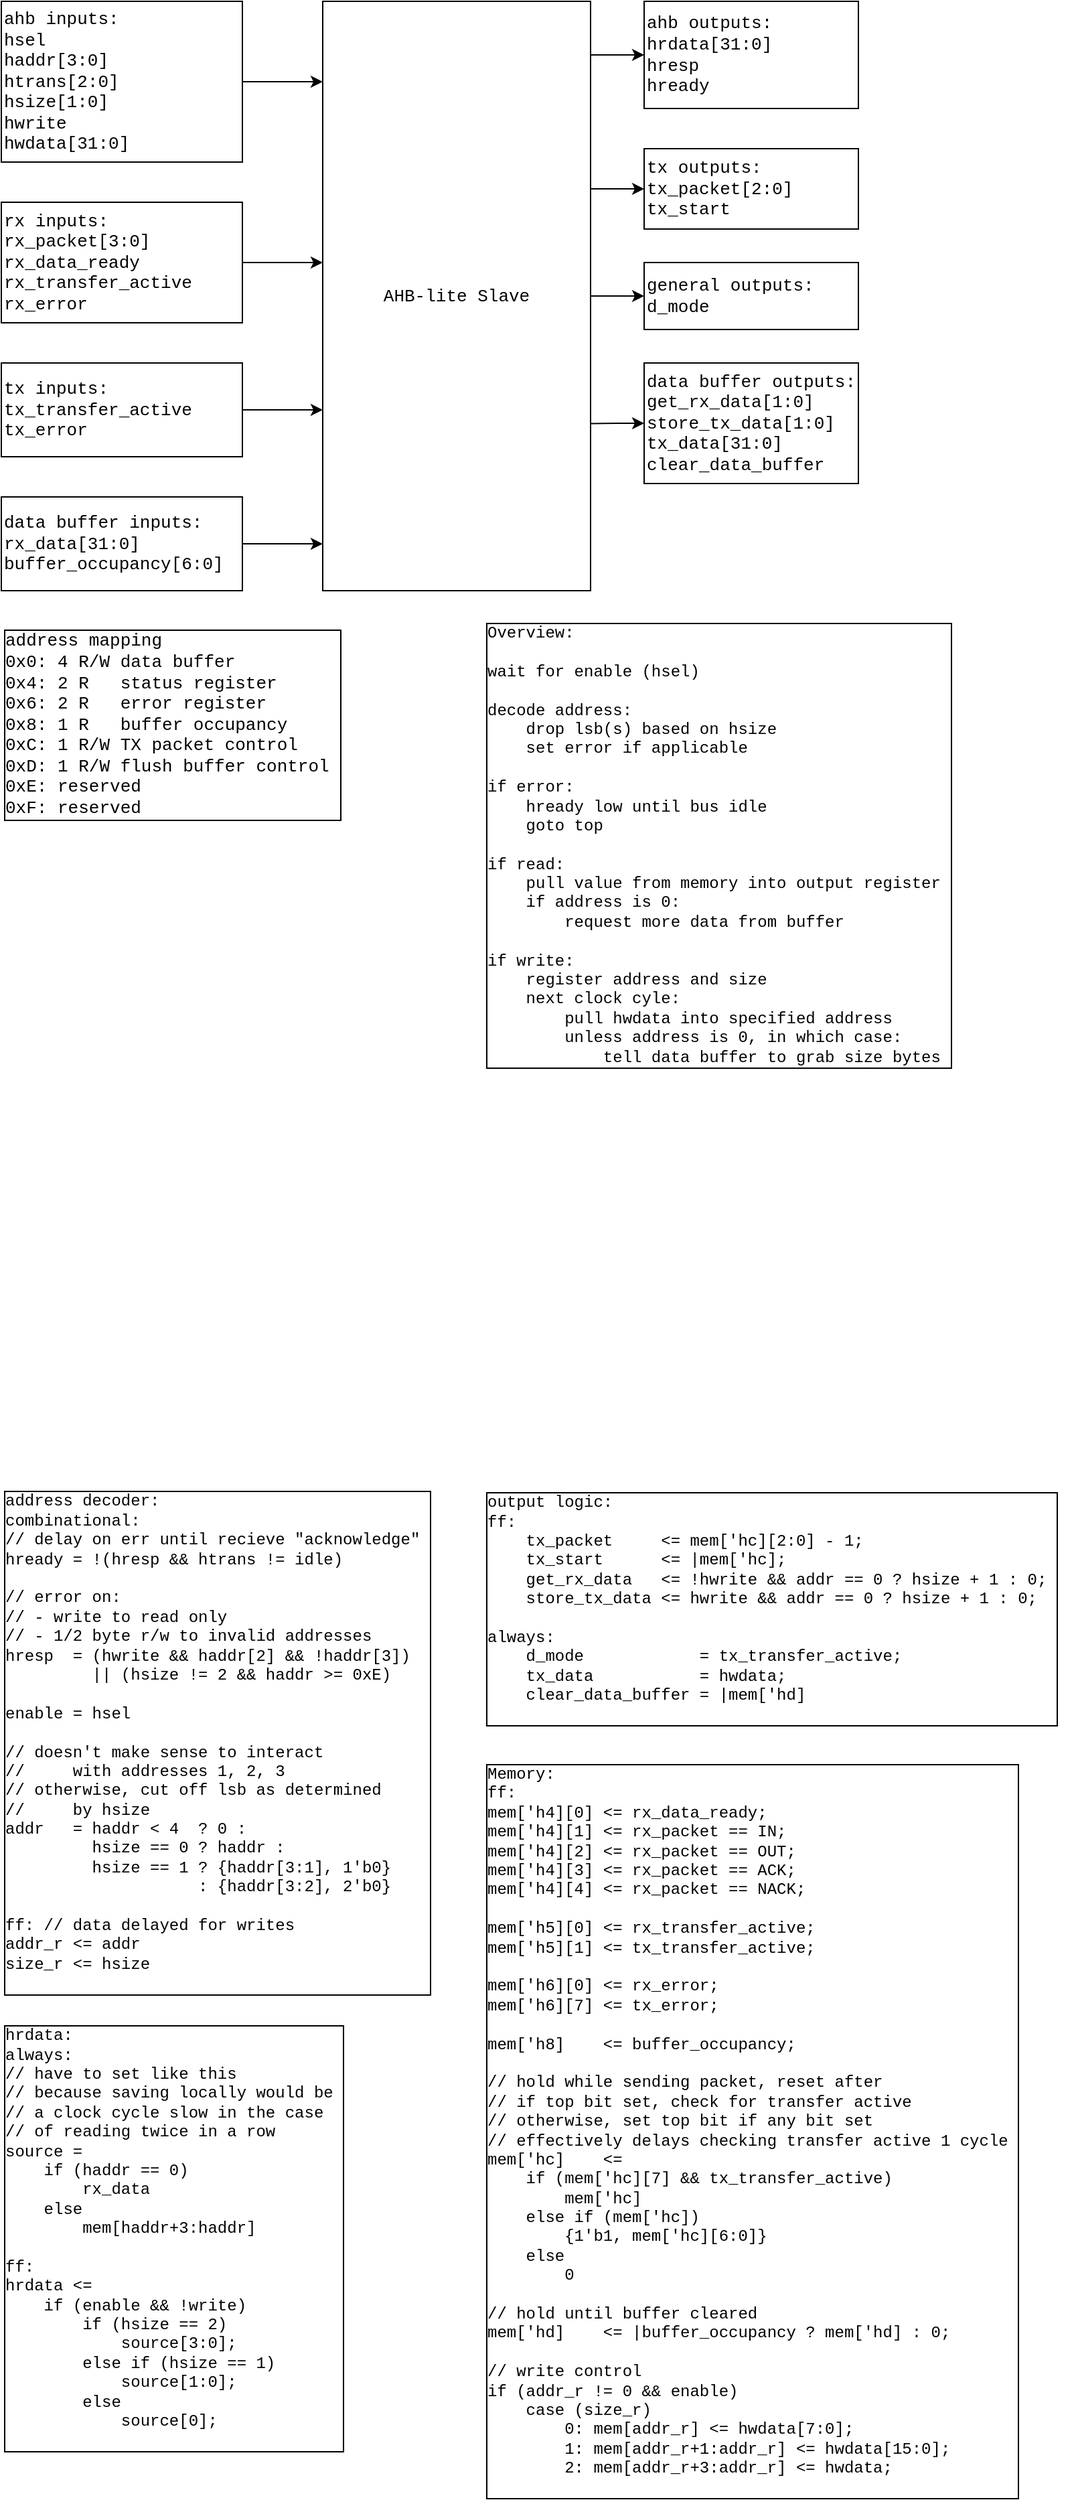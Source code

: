 <mxfile>
    <diagram id="mPhPeCEU2sq3P_vmCf37" name="Top Level">
        <mxGraphModel dx="916" dy="694" grid="1" gridSize="10" guides="1" tooltips="1" connect="1" arrows="1" fold="1" page="1" pageScale="1" pageWidth="850" pageHeight="1100" math="0" shadow="0">
            <root>
                <mxCell id="0"/>
                <mxCell id="1" parent="0"/>
                <mxCell id="12" style="edgeStyle=orthogonalEdgeStyle;html=1;exitX=1;exitY=0.5;exitDx=0;exitDy=0;fontFamily=Courier New;rounded=0;" parent="1" source="ZwhexHDq3JxU943sYQ1g-1" edge="1">
                    <mxGeometry relative="1" as="geometry">
                        <mxPoint x="280" y="100" as="targetPoint"/>
                    </mxGeometry>
                </mxCell>
                <mxCell id="ZwhexHDq3JxU943sYQ1g-1" value="&lt;div style=&quot;font-size: 13px&quot;&gt;ahb inputs:&lt;/div&gt;&lt;div style=&quot;font-size: 13px&quot;&gt;hsel&lt;/div&gt;&lt;div style=&quot;font-size: 13px&quot;&gt;haddr[3:0]&lt;/div&gt;&lt;div style=&quot;font-size: 13px&quot;&gt;htrans[2:0]&lt;/div&gt;&lt;div style=&quot;font-size: 13px&quot;&gt;hsize[1:0]&lt;/div&gt;&lt;div style=&quot;font-size: 13px&quot;&gt;hwrite&lt;/div&gt;&lt;div style=&quot;font-size: 13px&quot;&gt;hwdata[31:0]&lt;br style=&quot;font-size: 13px&quot;&gt;&lt;/div&gt;" style="whiteSpace=wrap;html=1;fontSize=13;fontFamily=Courier New;align=left;fontStyle=0" parent="1" vertex="1">
                    <mxGeometry x="40" y="40" width="180" height="120" as="geometry"/>
                </mxCell>
                <mxCell id="ZwhexHDq3JxU943sYQ1g-2" value="&lt;div style=&quot;font-size: 13px&quot;&gt;address mapping&lt;/div&gt;&lt;div style=&quot;font-size: 13px&quot;&gt;0x0: 4 R/W data buffer&lt;/div&gt;&lt;div style=&quot;font-size: 13px&quot;&gt;0x4: 2 R&amp;nbsp;&amp;nbsp; status register&lt;/div&gt;&lt;div style=&quot;font-size: 13px&quot;&gt;0x6: 2 R&amp;nbsp;&amp;nbsp; error register&lt;/div&gt;&lt;div style=&quot;font-size: 13px&quot;&gt;0x8: 1 R&amp;nbsp;&amp;nbsp; buffer occupancy&lt;/div&gt;&lt;div style=&quot;font-size: 13px&quot;&gt;0xC: 1 R/W TX packet control&lt;/div&gt;&lt;div style=&quot;font-size: 13px&quot;&gt;0xD: 1 R/W flush buffer control&amp;nbsp;&lt;br style=&quot;font-size: 13px&quot;&gt;&lt;/div&gt;&lt;div style=&quot;font-size: 13px&quot;&gt;0xE: reserved&lt;/div&gt;&lt;div style=&quot;font-size: 13px&quot;&gt;0xF: reserved&lt;/div&gt;" style="text;html=1;align=left;verticalAlign=middle;resizable=0;points=[];autosize=1;strokeColor=none;fillColor=none;fontSize=13;fontFamily=Courier New;fontStyle=0;labelBorderColor=default;" parent="1" vertex="1">
                    <mxGeometry x="40" y="505" width="270" height="150" as="geometry"/>
                </mxCell>
                <mxCell id="15" style="edgeStyle=orthogonalEdgeStyle;rounded=0;html=1;exitX=0;exitY=0.5;exitDx=0;exitDy=0;fontFamily=Courier New;endArrow=none;endFill=0;startArrow=classic;startFill=1;" parent="1" source="ZwhexHDq3JxU943sYQ1g-3" edge="1">
                    <mxGeometry relative="1" as="geometry">
                        <mxPoint x="480" y="80" as="targetPoint"/>
                    </mxGeometry>
                </mxCell>
                <mxCell id="ZwhexHDq3JxU943sYQ1g-3" value="&lt;div style=&quot;font-size: 13px;&quot;&gt;ahb outputs:&lt;/div&gt;&lt;div style=&quot;font-size: 13px;&quot;&gt;hrdata[31:0]&lt;/div&gt;&lt;div style=&quot;font-size: 13px;&quot;&gt;hresp&lt;/div&gt;&lt;div style=&quot;font-size: 13px;&quot;&gt;hready&lt;br style=&quot;font-size: 13px;&quot;&gt;&lt;/div&gt;" style="whiteSpace=wrap;html=1;fontSize=13;fontFamily=Courier New;align=left;fontStyle=0" parent="1" vertex="1">
                    <mxGeometry x="520" y="40" width="160" height="80" as="geometry"/>
                </mxCell>
                <mxCell id="13" style="edgeStyle=orthogonalEdgeStyle;rounded=0;html=1;exitX=1;exitY=0.5;exitDx=0;exitDy=0;fontFamily=Courier New;" parent="1" source="ZwhexHDq3JxU943sYQ1g-5" edge="1">
                    <mxGeometry relative="1" as="geometry">
                        <mxPoint x="280" y="235" as="targetPoint"/>
                    </mxGeometry>
                </mxCell>
                <mxCell id="ZwhexHDq3JxU943sYQ1g-5" value="&lt;div style=&quot;font-size: 13px;&quot;&gt;rx inputs:&lt;/div&gt;&lt;div style=&quot;font-size: 13px;&quot;&gt;rx_packet[3:0]&lt;/div&gt;&lt;div style=&quot;font-size: 13px;&quot;&gt;rx_data_ready&lt;/div&gt;&lt;div style=&quot;font-size: 13px;&quot;&gt;rx_transfer_active&lt;/div&gt;&lt;div style=&quot;font-size: 13px;&quot;&gt;rx_error&lt;br style=&quot;font-size: 13px;&quot;&gt;&lt;/div&gt;" style="whiteSpace=wrap;html=1;fontSize=13;fontFamily=Courier New;align=left;fontStyle=0" parent="1" vertex="1">
                    <mxGeometry x="40" y="190" width="180" height="90" as="geometry"/>
                </mxCell>
                <mxCell id="ZwhexHDq3JxU943sYQ1g-12" style="edgeStyle=orthogonalEdgeStyle;rounded=0;orthogonalLoop=1;jettySize=auto;html=1;exitX=1;exitY=0.5;exitDx=0;exitDy=0;fontFamily=Courier New;fontSize=13;fontStyle=0" parent="1" source="ZwhexHDq3JxU943sYQ1g-6" edge="1">
                    <mxGeometry relative="1" as="geometry">
                        <mxPoint x="280" y="345" as="targetPoint"/>
                    </mxGeometry>
                </mxCell>
                <mxCell id="ZwhexHDq3JxU943sYQ1g-6" value="&lt;div style=&quot;font-size: 13px;&quot;&gt;tx inputs:&lt;/div&gt;&lt;div style=&quot;font-size: 13px;&quot;&gt;tx_transfer_active&lt;/div&gt;&lt;div style=&quot;font-size: 13px;&quot;&gt;tx_error&lt;br style=&quot;font-size: 13px;&quot;&gt;&lt;/div&gt;" style="whiteSpace=wrap;html=1;fontSize=13;fontFamily=Courier New;align=left;fontStyle=0" parent="1" vertex="1">
                    <mxGeometry x="40" y="310" width="180" height="70" as="geometry"/>
                </mxCell>
                <mxCell id="16" style="edgeStyle=orthogonalEdgeStyle;rounded=0;html=1;exitX=0;exitY=0.5;exitDx=0;exitDy=0;fontFamily=Courier New;endArrow=none;endFill=0;startArrow=classic;startFill=1;" parent="1" source="ZwhexHDq3JxU943sYQ1g-7" edge="1">
                    <mxGeometry relative="1" as="geometry">
                        <mxPoint x="480" y="175.238" as="targetPoint"/>
                        <Array as="points">
                            <mxPoint x="480" y="180"/>
                        </Array>
                    </mxGeometry>
                </mxCell>
                <mxCell id="ZwhexHDq3JxU943sYQ1g-7" value="&lt;div style=&quot;font-size: 13px&quot;&gt;tx outputs:&lt;/div&gt;&lt;div style=&quot;font-size: 13px&quot;&gt;tx_packet[2:0]&lt;br style=&quot;font-size: 13px&quot;&gt;&lt;/div&gt;&lt;div style=&quot;font-size: 13px&quot;&gt;tx_start&lt;/div&gt;" style="whiteSpace=wrap;html=1;fontSize=13;fontFamily=Courier New;align=left;fontStyle=0" parent="1" vertex="1">
                    <mxGeometry x="520" y="150" width="160" height="60" as="geometry"/>
                </mxCell>
                <mxCell id="17" style="edgeStyle=orthogonalEdgeStyle;rounded=0;html=1;exitX=0;exitY=0.5;exitDx=0;exitDy=0;fontFamily=Courier New;endArrow=none;endFill=0;startArrow=classic;startFill=1;" parent="1" source="ZwhexHDq3JxU943sYQ1g-8" edge="1">
                    <mxGeometry relative="1" as="geometry">
                        <mxPoint x="480" y="255" as="targetPoint"/>
                        <Array as="points">
                            <mxPoint x="480" y="260"/>
                        </Array>
                    </mxGeometry>
                </mxCell>
                <mxCell id="ZwhexHDq3JxU943sYQ1g-8" value="&lt;div style=&quot;font-size: 13px&quot;&gt;&lt;div&gt;general outputs:&lt;/div&gt;&lt;div&gt;d_mode&lt;br&gt;&lt;/div&gt;&lt;/div&gt;" style="whiteSpace=wrap;html=1;fontSize=13;fontFamily=Courier New;align=left;fontStyle=0" parent="1" vertex="1">
                    <mxGeometry x="520" y="235" width="160" height="50" as="geometry"/>
                </mxCell>
                <mxCell id="ZwhexHDq3JxU943sYQ1g-9" value="AHB-lite Slave" style="rounded=0;whiteSpace=wrap;html=1;fontFamily=Courier New;fontSize=13;fontStyle=0" parent="1" vertex="1">
                    <mxGeometry x="280" y="40" width="200" height="440" as="geometry"/>
                </mxCell>
                <mxCell id="5" value="address decoder:&lt;br&gt;combinational:&lt;br&gt;// delay on err until recieve &quot;acknowledge&quot;&amp;nbsp;&lt;br&gt;&lt;div&gt;hready = !(hresp &amp;amp;&amp;amp; htrans != idle)&lt;/div&gt;&lt;div&gt;&lt;br&gt;&lt;/div&gt;&lt;div&gt;// error on:&lt;/div&gt;&lt;div&gt;// - write to read only&lt;/div&gt;&lt;div&gt;// - 1/2 byte r/w to invalid addresses&lt;/div&gt;&lt;div&gt;hresp&amp;nbsp; = (hwrite &amp;amp;&amp;amp;&amp;nbsp;haddr[2] &amp;amp;&amp;amp; !haddr[3])&lt;/div&gt;&lt;div&gt;&amp;nbsp; &amp;nbsp; &amp;nbsp; &amp;nbsp; &amp;nbsp;|| (hsize != 2 &amp;amp;&amp;amp; haddr &amp;gt;= 0xE)&lt;/div&gt;&lt;div&gt;&lt;br&gt;&lt;/div&gt;&lt;div&gt;&lt;div&gt;enable = hsel&lt;/div&gt;&lt;/div&gt;&lt;div&gt;&lt;br&gt;&lt;/div&gt;&lt;div&gt;// doesn't make sense to interact&lt;/div&gt;&lt;div&gt;//&amp;nbsp; &amp;nbsp; &amp;nbsp;with addresses 1, 2, 3&lt;/div&gt;&lt;div&gt;// otherwise, cut off lsb as determined&lt;/div&gt;&lt;div&gt;//&amp;nbsp; &amp;nbsp; &amp;nbsp;by hsize&lt;/div&gt;&lt;div&gt;&lt;span&gt;addr&amp;nbsp; &amp;nbsp;= haddr &amp;lt; 4&amp;nbsp; ? 0 :&lt;/span&gt;&lt;br&gt;&lt;/div&gt;&lt;div&gt;&amp;nbsp; &amp;nbsp; &amp;nbsp; &amp;nbsp; &amp;nbsp;hsize == 0 ? haddr :&lt;/div&gt;&lt;div&gt;&amp;nbsp; &amp;nbsp; &amp;nbsp; &amp;nbsp; &amp;nbsp;hsize == 1 ? {haddr[3:1], 1'b0}&lt;/div&gt;&lt;div&gt;&amp;nbsp; &amp;nbsp; &amp;nbsp; &amp;nbsp; &amp;nbsp; &amp;nbsp; &amp;nbsp; &amp;nbsp; &amp;nbsp; &amp;nbsp; : {haddr[3:2], 2'b0}&lt;/div&gt;&lt;div&gt;&lt;br&gt;&lt;/div&gt;&lt;div&gt;ff: // data delayed for writes&lt;/div&gt;&lt;div&gt;&lt;div&gt;&lt;span&gt;addr_r &amp;lt;= addr&lt;/span&gt;&lt;br&gt;&lt;/div&gt;&lt;/div&gt;&lt;div&gt;&lt;span&gt;size_r &amp;lt;= hsize&lt;/span&gt;&lt;/div&gt;&lt;div&gt;&lt;span&gt;&lt;br&gt;&lt;/span&gt;&lt;/div&gt;" style="text;html=1;align=left;verticalAlign=middle;resizable=0;points=[];autosize=1;strokeColor=none;fillColor=none;fontFamily=Courier New;labelBorderColor=default;" parent="1" vertex="1">
                    <mxGeometry x="40" y="1155" width="330" height="370" as="geometry"/>
                </mxCell>
                <mxCell id="6" value="hrdata:&lt;br&gt;always:&lt;br&gt;// have to set like this&lt;br&gt;// because saving locally would be&amp;nbsp;&lt;br&gt;// a clock cycle slow in the case&lt;br&gt;// of reading twice in a row&lt;br&gt;source =&lt;br&gt;&amp;nbsp; &amp;nbsp; if (haddr == 0)&lt;br&gt;&amp;nbsp; &amp;nbsp; &amp;nbsp; &amp;nbsp; rx_data&lt;br&gt;&amp;nbsp; &amp;nbsp; else&lt;br&gt;&amp;nbsp; &amp;nbsp; &amp;nbsp; &amp;nbsp; mem[haddr+3:haddr]&lt;br&gt;&lt;br&gt;ff:&lt;br&gt;&lt;div&gt;hrdata &amp;lt;=&amp;nbsp;&lt;/div&gt;&lt;div&gt;&amp;nbsp; &amp;nbsp; if (enable &amp;amp;&amp;amp; !write)&lt;/div&gt;&lt;div&gt;&amp;nbsp; &amp;nbsp; &amp;nbsp; &amp;nbsp; if (hsize == 2)&lt;/div&gt;&lt;div&gt;&amp;nbsp; &amp;nbsp; &amp;nbsp; &amp;nbsp; &amp;nbsp; &amp;nbsp; source[3:0];&lt;/div&gt;&lt;div&gt;&amp;nbsp; &amp;nbsp; &amp;nbsp; &amp;nbsp; else if (hsize == 1)&lt;/div&gt;&lt;div&gt;&amp;nbsp; &amp;nbsp; &amp;nbsp; &amp;nbsp; &amp;nbsp; &amp;nbsp; source[1:0];&amp;nbsp;&lt;/div&gt;&lt;div&gt;&amp;nbsp; &amp;nbsp; &amp;nbsp; &amp;nbsp; else&lt;/div&gt;&lt;div&gt;&amp;nbsp; &amp;nbsp; &amp;nbsp; &amp;nbsp; &amp;nbsp; &amp;nbsp; source[0];&lt;/div&gt;&lt;div&gt;&lt;br&gt;&lt;/div&gt;" style="text;html=1;align=left;verticalAlign=middle;resizable=0;points=[];autosize=1;strokeColor=none;fillColor=none;fontFamily=Courier New;labelBorderColor=default;" parent="1" vertex="1">
                    <mxGeometry x="40" y="1555" width="270" height="310" as="geometry"/>
                </mxCell>
                <mxCell id="7" value="Memory:&lt;br&gt;ff:&lt;br&gt;&lt;div&gt;mem['h4][0] &amp;lt;= rx_data_ready;&lt;/div&gt;&lt;div&gt;mem['h4][1] &amp;lt;= rx_packet == IN;&lt;/div&gt;&lt;div&gt;mem['h4][2] &amp;lt;= rx_packet == OUT;&lt;/div&gt;&lt;div&gt;mem['h4][3] &amp;lt;= rx_packet == ACK;&lt;/div&gt;&lt;div&gt;mem['h4][4] &amp;lt;= rx_packet == NACK;&lt;/div&gt;&lt;div&gt;&lt;br&gt;&lt;/div&gt;&lt;div&gt;mem['h5][0] &amp;lt;= rx_transfer_active;&lt;/div&gt;&lt;div&gt;mem['h5][1] &amp;lt;= tx_transfer_active;&lt;/div&gt;&lt;div&gt;&lt;br&gt;&lt;/div&gt;&lt;div&gt;mem['h6][0] &amp;lt;= rx_error;&lt;/div&gt;&lt;div&gt;mem['h6][7] &amp;lt;= tx_error;&lt;/div&gt;&lt;div&gt;&lt;br&gt;&lt;/div&gt;&lt;div&gt;mem['h8]&amp;nbsp; &amp;nbsp; &amp;lt;= buffer_occupancy;&lt;/div&gt;&lt;div&gt;&lt;br&gt;&lt;/div&gt;&lt;div&gt;// hold while sending packet, reset after&lt;/div&gt;&lt;div&gt;// if top bit set, check for transfer active&lt;/div&gt;&lt;div&gt;// otherwise, set top bit if any bit set&lt;/div&gt;&lt;div&gt;// effectively delays checking transfer active 1 cycle&amp;nbsp;&lt;/div&gt;&lt;span&gt;mem['hc]&amp;nbsp; &amp;nbsp; &amp;lt;= &lt;br&gt;&amp;nbsp; &amp;nbsp; if (mem['hc][7] &amp;amp;&amp;amp; tx_transfer_active)&lt;br&gt;&amp;nbsp; &amp;nbsp; &amp;nbsp; &amp;nbsp; mem['hc]&lt;br&gt;&amp;nbsp; &amp;nbsp; else&amp;nbsp;if (mem['hc])&lt;br&gt;&amp;nbsp; &amp;nbsp; &amp;nbsp; &amp;nbsp; {1'b1, mem['hc][6:0]}&lt;br&gt;&amp;nbsp; &amp;nbsp; else&lt;br&gt;&amp;nbsp; &amp;nbsp; &amp;nbsp; &amp;nbsp; 0&lt;br&gt;&lt;/span&gt;&lt;div&gt;&lt;br&gt;&lt;/div&gt;&lt;div&gt;// hold until buffer cleared&lt;/div&gt;&lt;div&gt;mem['hd]&amp;nbsp; &amp;nbsp; &amp;lt;= |buffer_occupancy ? mem['hd] : 0;&lt;/div&gt;&lt;div&gt;&lt;br&gt;&lt;/div&gt;&lt;div&gt;// write control&lt;/div&gt;&lt;div&gt;&lt;div&gt;if (addr_r != 0 &amp;amp;&amp;amp; enable)&lt;/div&gt;&lt;div&gt;&amp;nbsp; &amp;nbsp; case (size_r)&lt;/div&gt;&lt;div&gt;&amp;nbsp; &amp;nbsp; &amp;nbsp; &amp;nbsp; 0: mem[addr_r] &amp;lt;= hwdata[7:0];&lt;/div&gt;&lt;div&gt;&amp;nbsp; &amp;nbsp; &amp;nbsp; &amp;nbsp; 1: mem[addr_r+1:addr_r] &amp;lt;= hwdata[15:0];&lt;/div&gt;&lt;div&gt;&amp;nbsp; &amp;nbsp; &amp;nbsp; &amp;nbsp; 2: mem[addr_r+3:addr_r] &amp;lt;= hwdata;&lt;/div&gt;&lt;/div&gt;&lt;div&gt;&lt;br&gt;&lt;/div&gt;" style="text;html=1;align=left;verticalAlign=middle;resizable=0;points=[];autosize=1;strokeColor=none;fillColor=none;fontFamily=Courier New;labelBorderColor=default;spacingTop=0;" parent="1" vertex="1">
                    <mxGeometry x="400" y="1360" width="410" height="540" as="geometry"/>
                </mxCell>
                <mxCell id="18" style="edgeStyle=orthogonalEdgeStyle;rounded=0;html=1;exitX=0;exitY=0.5;exitDx=0;exitDy=0;fontFamily=Courier New;endArrow=none;endFill=0;startArrow=classic;startFill=1;" parent="1" source="8" edge="1">
                    <mxGeometry relative="1" as="geometry">
                        <mxPoint x="480" y="355.238" as="targetPoint"/>
                        <Array as="points">
                            <mxPoint x="500" y="355"/>
                            <mxPoint x="500" y="355"/>
                        </Array>
                    </mxGeometry>
                </mxCell>
                <mxCell id="8" value="&lt;div style=&quot;font-size: 13px&quot;&gt;&lt;div&gt;data buffer outputs:&lt;/div&gt;&lt;div&gt;get_rx_data[1:0]&lt;/div&gt;&lt;div&gt;store_tx_data[1:0]&lt;/div&gt;&lt;div&gt;tx_data[31:0]&lt;/div&gt;&lt;div&gt;clear_data_buffer&lt;/div&gt;&lt;/div&gt;" style="whiteSpace=wrap;html=1;fontSize=13;fontFamily=Courier New;align=left;fontStyle=0" parent="1" vertex="1">
                    <mxGeometry x="520" y="310" width="160" height="90" as="geometry"/>
                </mxCell>
                <mxCell id="14" style="edgeStyle=orthogonalEdgeStyle;rounded=0;html=1;exitX=1;exitY=0.5;exitDx=0;exitDy=0;fontFamily=Courier New;" parent="1" source="9" edge="1">
                    <mxGeometry relative="1" as="geometry">
                        <mxPoint x="280" y="445" as="targetPoint"/>
                    </mxGeometry>
                </mxCell>
                <mxCell id="9" value="&lt;div style=&quot;font-size: 13px&quot;&gt;data buffer inputs:&lt;/div&gt;&lt;div style=&quot;font-size: 13px&quot;&gt;rx_data[31:0]&lt;/div&gt;&lt;div style=&quot;font-size: 13px&quot;&gt;buffer_occupancy[6:0]&lt;/div&gt;" style="whiteSpace=wrap;html=1;fontSize=13;fontFamily=Courier New;align=left;fontStyle=0" parent="1" vertex="1">
                    <mxGeometry x="40" y="410" width="180" height="70" as="geometry"/>
                </mxCell>
                <mxCell id="19" value="output logic:&lt;br&gt;&lt;div&gt;&lt;span&gt;ff:&lt;/span&gt;&lt;/div&gt;&lt;div&gt;&lt;span&gt;&amp;nbsp; &amp;nbsp; tx_packet&amp;nbsp; &amp;nbsp; &amp;nbsp;&amp;lt;= mem['hc][2:0] - 1;&lt;/span&gt;&lt;br&gt;&lt;/div&gt;&lt;div&gt;&lt;div&gt;&amp;nbsp; &amp;nbsp; tx_start&amp;nbsp; &amp;nbsp; &amp;nbsp; &amp;lt;= |mem['hc];&lt;/div&gt;&lt;/div&gt;&lt;div&gt;&amp;nbsp; &amp;nbsp; get_rx_data&amp;nbsp; &amp;nbsp;&amp;lt;= !hwrite &amp;amp;&amp;amp; addr == 0 ? hsize + 1 : 0;&amp;nbsp;&lt;/div&gt;&lt;div&gt;&amp;nbsp; &amp;nbsp; store_tx_data &amp;lt;= hwrite &amp;amp;&amp;amp; addr == 0 ? hsize + 1 : 0;&lt;/div&gt;&lt;div&gt;&lt;br&gt;&lt;/div&gt;&lt;div&gt;always:&lt;/div&gt;&lt;div&gt;&amp;nbsp; &amp;nbsp; d_mode&amp;nbsp; &amp;nbsp; &amp;nbsp; &amp;nbsp; &amp;nbsp; &amp;nbsp; = tx_transfer_active;&lt;/div&gt;&lt;div&gt;&amp;nbsp; &amp;nbsp; tx_data&amp;nbsp; &amp;nbsp; &amp;nbsp; &amp;nbsp; &amp;nbsp; &amp;nbsp;= hwdata;&lt;/div&gt;&lt;div&gt;&amp;nbsp; &amp;nbsp; clear_data_buffer = |mem['hd]&lt;/div&gt;&lt;div&gt;&lt;br&gt;&lt;/div&gt;" style="text;html=1;align=left;verticalAlign=middle;resizable=0;points=[];autosize=1;strokeColor=none;fillColor=none;fontFamily=Courier New;labelBorderColor=default;" vertex="1" parent="1">
                    <mxGeometry x="400" y="1155" width="440" height="170" as="geometry"/>
                </mxCell>
                <mxCell id="20" value="Overview:&lt;br&gt;&lt;br&gt;wait for enable (hsel)&lt;br&gt;&lt;br&gt;decode address:&lt;br&gt;&amp;nbsp; &amp;nbsp; drop lsb(s) based on hsize&lt;br&gt;&amp;nbsp; &amp;nbsp; set error if applicable&lt;br&gt;&lt;br&gt;if error:&lt;br&gt;&amp;nbsp; &amp;nbsp; hready low until bus idle&lt;br&gt;&amp;nbsp; &amp;nbsp; goto top&lt;br&gt;&lt;br&gt;if read:&lt;br&gt;&amp;nbsp; &amp;nbsp; pull value from memory into output register&amp;nbsp;&lt;br&gt;&amp;nbsp; &amp;nbsp; if address is 0:&lt;br&gt;&amp;nbsp; &amp;nbsp; &amp;nbsp; &amp;nbsp; request more data from buffer&lt;br&gt;&lt;br&gt;if write:&lt;br&gt;&amp;nbsp; &amp;nbsp; register address and size&lt;br&gt;&amp;nbsp; &amp;nbsp; next clock cyle:&lt;br&gt;&amp;nbsp; &amp;nbsp; &amp;nbsp; &amp;nbsp; pull hwdata into specified address&lt;br&gt;&amp;nbsp; &amp;nbsp; &amp;nbsp; &amp;nbsp; unless address is 0, in which case:&lt;br&gt;&amp;nbsp; &amp;nbsp; &amp;nbsp; &amp;nbsp; &amp;nbsp; &amp;nbsp; tell data buffer to grab size bytes" style="text;html=1;align=left;verticalAlign=middle;resizable=0;points=[];autosize=1;strokeColor=none;fillColor=none;fontFamily=Courier New;labelBorderColor=default;" vertex="1" parent="1">
                    <mxGeometry x="400" y="505" width="360" height="330" as="geometry"/>
                </mxCell>
            </root>
        </mxGraphModel>
    </diagram>
</mxfile>